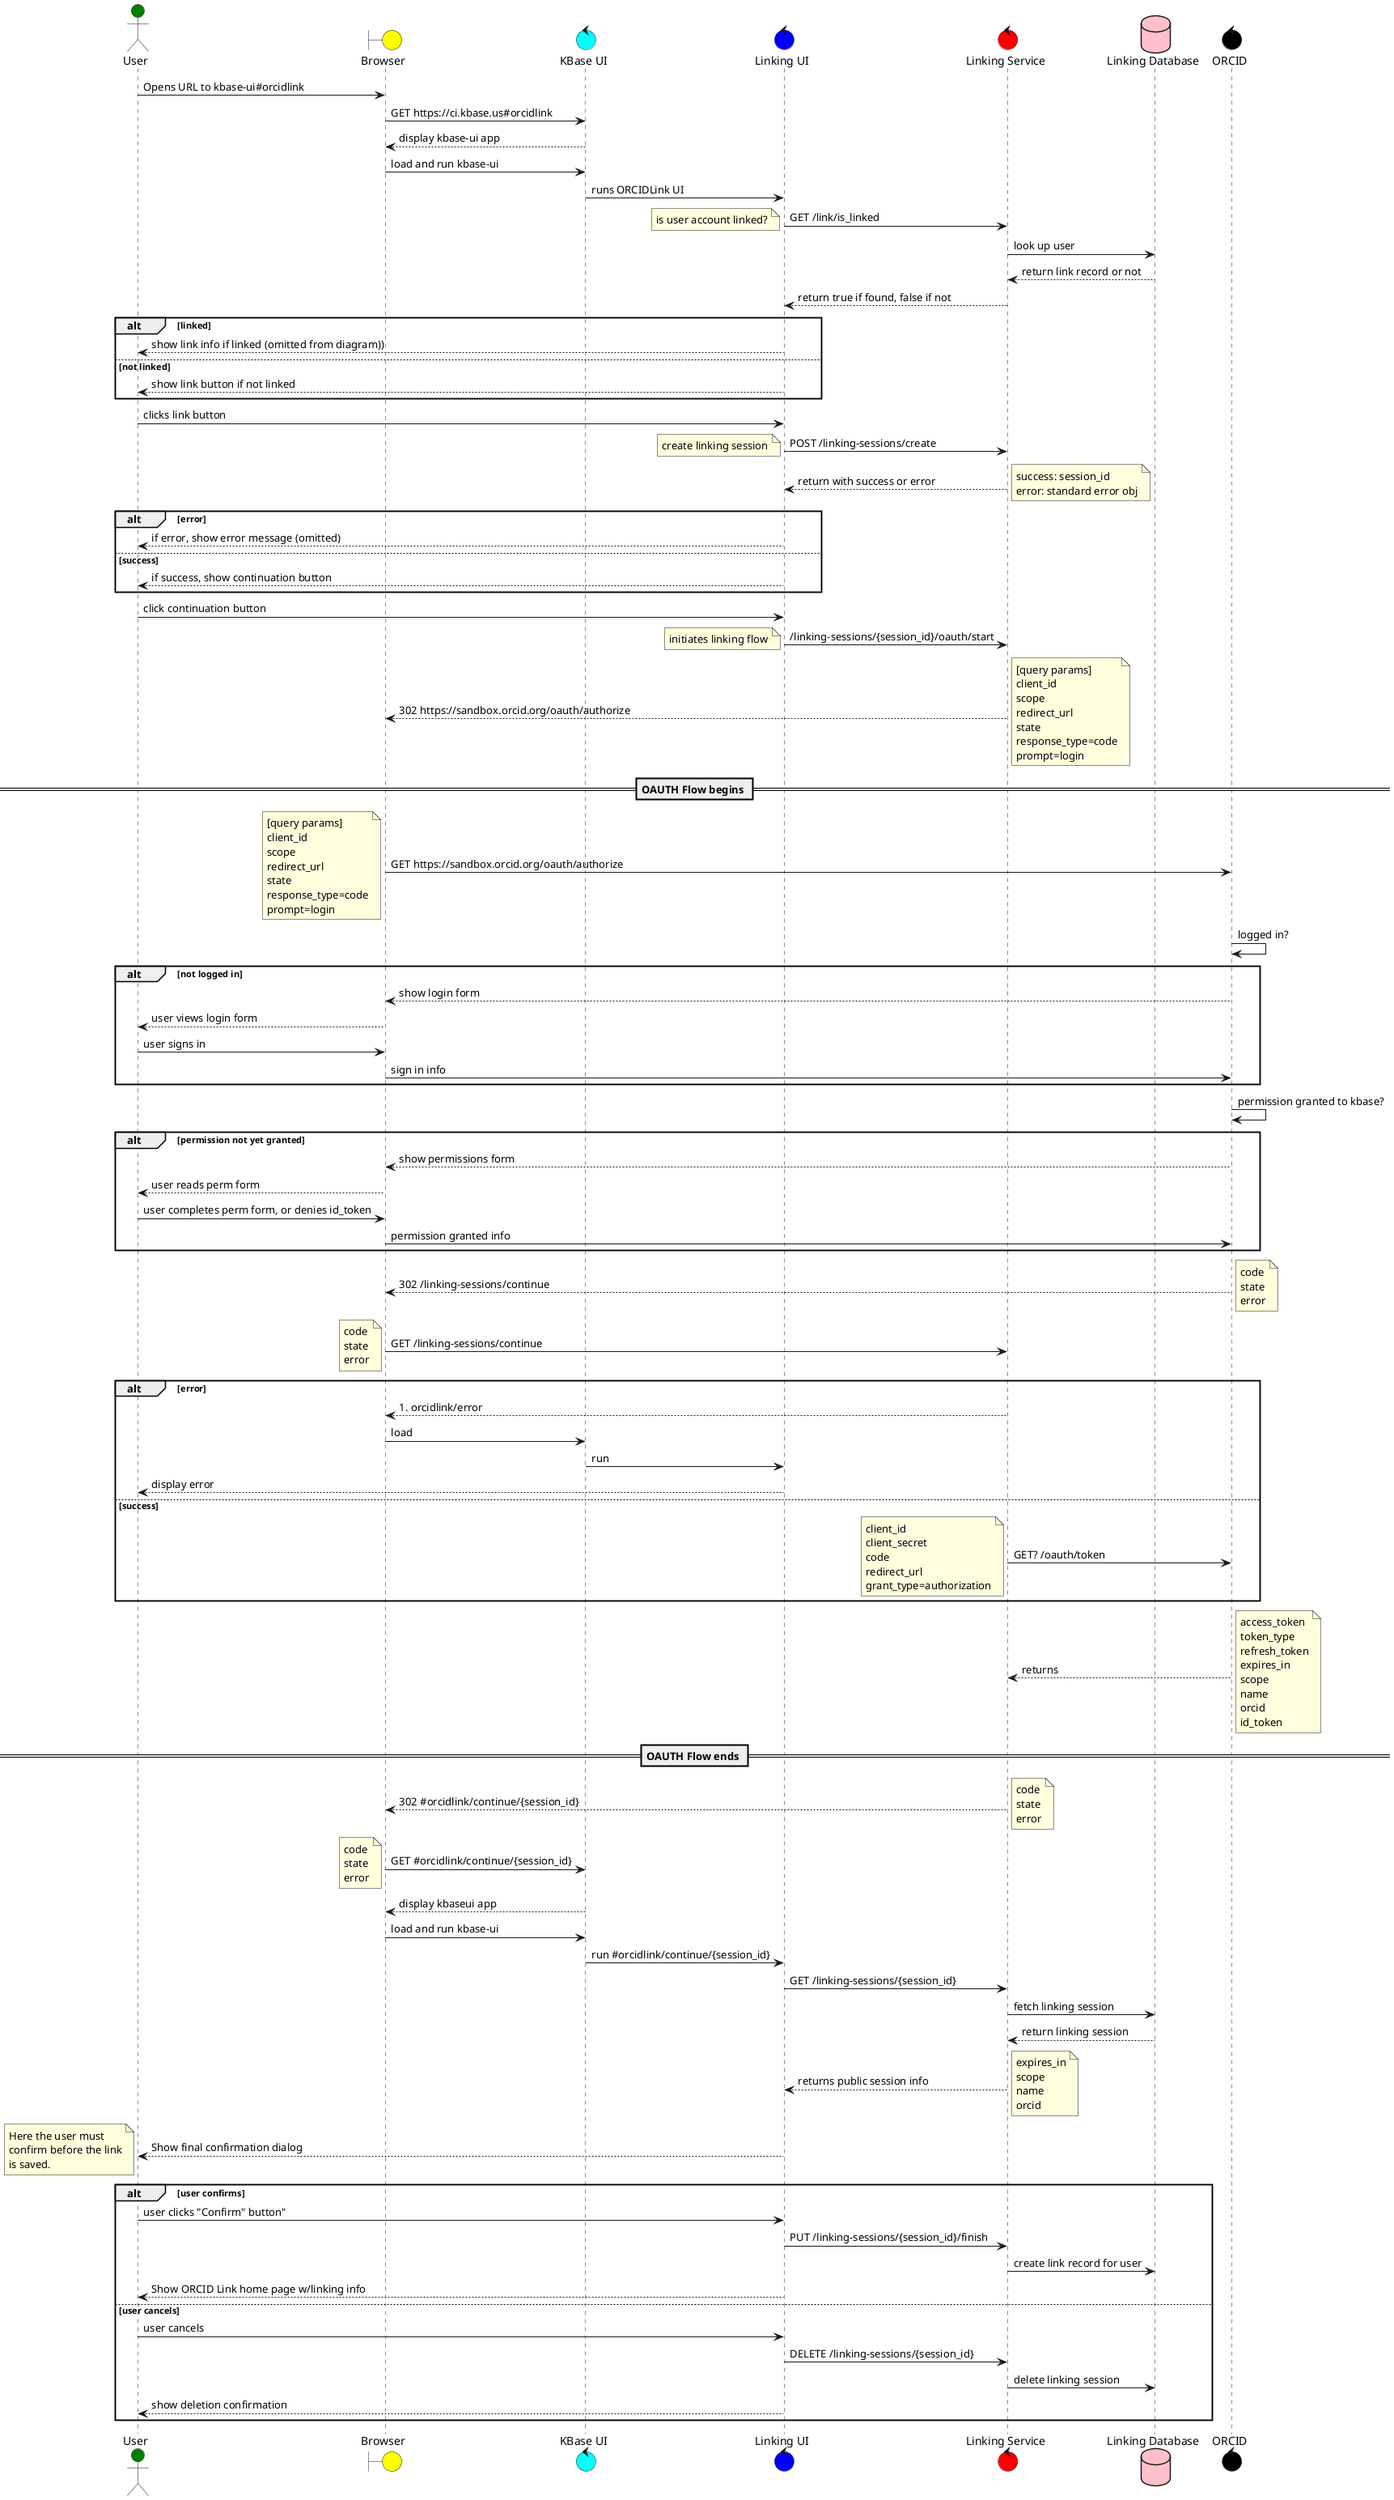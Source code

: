 @startuml

actor User #green
boundary Browser #yellow
control "KBase UI" as KBaseUI #aqua
control "Linking UI" as LinkingUI #blue
control "Linking Service" as LinkingService #red
database "Linking Database" as LinkingDB #pink
control "ORCID" as ORCID #black

User -> Browser: Opens URL to kbase-ui#orcidlink
Browser -> KBaseUI: GET https://ci.kbase.us#orcidlink
KBaseUI --> Browser: display kbase-ui app
Browser -> KBaseUI: load and run kbase-ui
KBaseUI -> LinkingUI: runs ORCIDLink UI
'Browser -> LinkingUI: runs
'LinkingUI --> User: interface loading
LinkingUI -> LinkingService: GET /link/is_linked
note left
is user account linked?
end note
LinkingService -> LinkingDB: look up user
LinkingDB -->LinkingService: return link record or not
LinkingService --> LinkingUI: return true if found, false if not

alt linked
LinkingUI --> User: show link info if linked (omitted from diagram))
else not linked
LinkingUI --> User: show link button if not linked
end

User -> LinkingUI: clicks link button
LinkingUI -> LinkingService: POST /linking-sessions/create
note left
create linking session
end note
LinkingService --> LinkingUI: return with success or error
note right
success: session_id
error: standard error obj
end note

alt error
LinkingUI --> User: if error, show error message (omitted)
else success
LinkingUI --> User: if success, show continuation button
end

User -> LinkingUI: click continuation button
LinkingUI ->  LinkingService:/linking-sessions/{session_id}/oauth/start
note left
initiates linking flow
end note
LinkingService --> Browser: 302 https://sandbox.orcid.org/oauth/authorize
note right
[query params]
client_id
scope
redirect_url
state
response_type=code
prompt=login
end note

== OAUTH Flow begins ==

Browser -> ORCID: GET https://sandbox.orcid.org/oauth/authorize
note left
[query params]
client_id
scope
redirect_url
state
response_type=code
prompt=login
end note

ORCID -> ORCID: logged in?
alt not logged in
ORCID --> Browser: show login form
Browser --> User: user views login form
User -> Browser: user signs in
Browser -> ORCID: sign in info
end

ORCID -> ORCID: permission granted to kbase?
alt permission not yet granted
ORCID --> Browser: show permissions form
Browser --> User: user reads perm form
User -> Browser: user completes perm form, or denies id_token
Browser -> ORCID: permission granted info
end

ORCID --> Browser: 302 /linking-sessions/continue
note right
code
state
error
end note

Browser -> LinkingService: GET /linking-sessions/continue
note left
code
state
error
end note

alt error
LinkingService --> Browser: #orcidlink/error
Browser -> KBaseUI: load
KBaseUI -> LinkingUI: run
LinkingUI --> User: display error
else success
LinkingService -> ORCID: GET? /oauth/token
note left
client_id
client_secret
code
redirect_url
grant_type=authorization
end note
end

ORCID --> LinkingService: returns
note right
access_token
token_type
refresh_token
expires_in
scope
name
orcid
id_token
end note

== OAUTH Flow ends ==

LinkingService --> Browser: 302 #orcidlink/continue/{session_id}
note right
code
state
error
end note

Browser -> KBaseUI: GET #orcidlink/continue/{session_id}
note left
code
state
error
end note

KBaseUI --> Browser: display kbaseui app
Browser -> KBaseUI: load and run kbase-ui

KBaseUI -> LinkingUI: run #orcidlink/continue/{session_id}

LinkingUI -> LinkingService: GET /linking-sessions/{session_id}
LinkingService -> LinkingDB: fetch linking session
LinkingDB --> LinkingService: return linking session

LinkingService --> LinkingUI: returns public session info
note right
expires_in
scope
name
orcid
end note

LinkingUI --> User: Show final confirmation dialog
note left
Here the user must
confirm before the link
is saved.
end note


alt user confirms
User -> LinkingUI: user clicks "Confirm" button"
LinkingUI -> LinkingService: PUT /linking-sessions/{session_id}/finish
LinkingService -> LinkingDB: create link record for user
LinkingUI --> User: Show ORCID Link home page w/linking info
else user cancels
User -> LinkingUI: user cancels
LinkingUI -> LinkingService: DELETE /linking-sessions/{session_id}
LinkingService -> LinkingDB: delete linking session
LinkingUI --> User: show deletion confirmation
end


@enduml